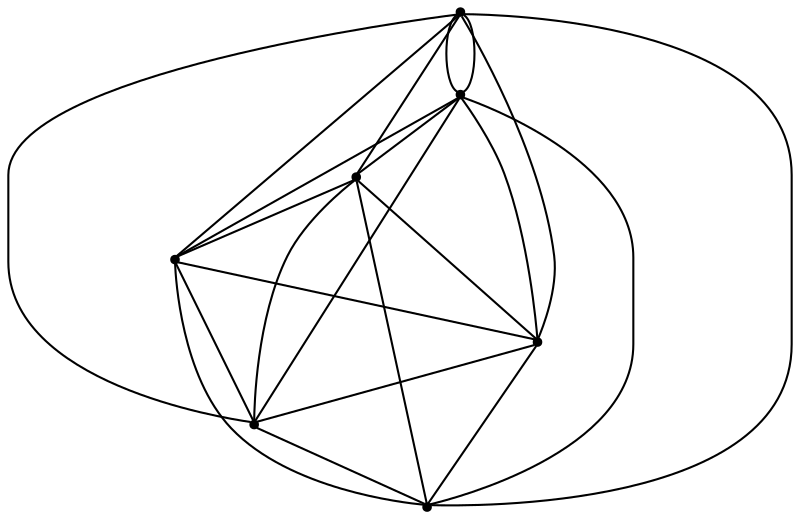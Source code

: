 graph {
  node [shape=point,comment="{\"directed\":false,\"doi\":\"10.4230/LIPIcs.GD.2024.34\",\"figure\":\"1\"}"]

  v0 [pos="1812.2533346527562,1043.337169957227"]
  v1 [pos="1422.170920643203,1043.337169957227"]
  v2 [pos="1773.6218093541866,1212.5473997418376"]
  v3 [pos="1704.0111146162997,907.6407578868107"]
  v4 [pos="1617.2121276479793,1287.850171201434"]
  v5 [pos="1530.4131406796596,907.6407578868107"]
  v6 [pos="1460.8024459417725,1212.5473997418376"]

  v0 -- v1 [id="-1",pos="1812.2533346527562,1043.337169957227 1883.9521658049491,1237.8482632048854 1750.5820990296115,1329.518194736533 1617.2120322542742,1329.518194736533 1483.8419654789366,1329.518194736533 1350.4718987035992,1237.8482632048854 1422.170920643203,1043.337169957227"]
  v1 -- v4 [id="-2",pos="1422.170920643203,1043.337169957227 1617.2121276479793,1287.850171201434 1617.2121276479793,1287.850171201434 1617.2121276479793,1287.850171201434"]
  v1 -- v3 [id="-3",pos="1422.170920643203,1043.337169957227 1704.0111146162997,907.6407578868107 1704.0111146162997,907.6407578868107 1704.0111146162997,907.6407578868107"]
  v1 -- v2 [id="-4",pos="1422.170920643203,1043.337169957227 1773.6218093541866,1212.5473997418376 1773.6218093541866,1212.5473997418376 1773.6218093541866,1212.5473997418376"]
  v1 -- v0 [id="-5",pos="1422.170920643203,1043.337169957227 1812.2533346527562,1043.337169957227 1812.2533346527562,1043.337169957227 1812.2533346527562,1043.337169957227"]
  v1 -- v5 [id="-6",pos="1422.170920643203,1043.337169957227 1530.4131406796596,907.6407578868107 1530.4131406796596,907.6407578868107 1530.4131406796596,907.6407578868107"]
  v6 -- v2 [id="-7",pos="1460.8024459417725,1212.5473997418376 1773.6218093541866,1212.5473997418376 1773.6218093541866,1212.5473997418376 1773.6218093541866,1212.5473997418376"]
  v6 -- v5 [id="-8",pos="1460.8024459417725,1212.5473997418376 1530.4131406796596,907.6407578868107 1530.4131406796596,907.6407578868107 1530.4131406796596,907.6407578868107"]
  v6 -- v4 [id="-9",pos="1460.8024459417725,1212.5473997418376 1617.2121276479793,1287.850171201434 1617.2121276479793,1287.850171201434 1617.2121276479793,1287.850171201434"]
  v6 -- v3 [id="-10",pos="1460.8024459417725,1212.5473997418376 1704.0111146162997,907.6407578868107 1704.0111146162997,907.6407578868107 1704.0111146162997,907.6407578868107"]
  v6 -- v0 [id="-11",pos="1460.8024459417725,1212.5473997418376 1812.2533346527562,1043.337169957227 1812.2533346527562,1043.337169957227 1812.2533346527562,1043.337169957227"]
  v5 -- v2 [id="-12",pos="1530.4131406796596,907.6407578868107 1773.6218093541866,1212.5473997418376 1773.6218093541866,1212.5473997418376 1773.6218093541866,1212.5473997418376"]
  v5 -- v4 [id="-13",pos="1530.4131406796596,907.6407578868107 1617.2121276479793,1287.850171201434 1617.2121276479793,1287.850171201434 1617.2121276479793,1287.850171201434"]
  v5 -- v0 [id="-14",pos="1530.4131406796596,907.6407578868107 1812.2533346527562,1043.337169957227 1812.2533346527562,1043.337169957227 1812.2533346527562,1043.337169957227"]
  v5 -- v3 [id="-15",pos="1530.4131406796596,907.6407578868107 1704.0111146162997,907.6407578868107 1704.0111146162997,907.6407578868107 1704.0111146162997,907.6407578868107"]
  v4 -- v0 [id="-16",pos="1617.2121276479793,1287.850171201434 1812.2533346527562,1043.337169957227 1812.2533346527562,1043.337169957227 1812.2533346527562,1043.337169957227"]
  v4 -- v2 [id="-17",pos="1617.2121276479793,1287.850171201434 1773.6218093541866,1212.5473997418376 1773.6218093541866,1212.5473997418376 1773.6218093541866,1212.5473997418376"]
  v4 -- v3 [id="-18",pos="1617.2121276479793,1287.850171201434 1704.0111146162997,907.6407578868107 1704.0111146162997,907.6407578868107 1704.0111146162997,907.6407578868107"]
  v3 -- v0 [id="-19",pos="1704.0111146162997,907.6407578868107 1812.2533346527562,1043.337169957227 1812.2533346527562,1043.337169957227 1812.2533346527562,1043.337169957227"]
  v2 -- v3 [id="-20",pos="1773.6218093541866,1212.5473997418376 1704.0111146162997,907.6407578868107 1704.0111146162997,907.6407578868107 1704.0111146162997,907.6407578868107"]
  v0 -- v2 [id="-21",pos="1812.2533346527562,1043.337169957227 1773.6218093541866,1212.5473997418376 1773.6218093541866,1212.5473997418376 1773.6218093541866,1212.5473997418376"]
  v1 -- v6 [id="-22",pos="1422.170920643203,1043.337169957227 1460.8024459417725,1212.5473997418376 1460.8024459417725,1212.5473997418376 1460.8024459417725,1212.5473997418376"]
}